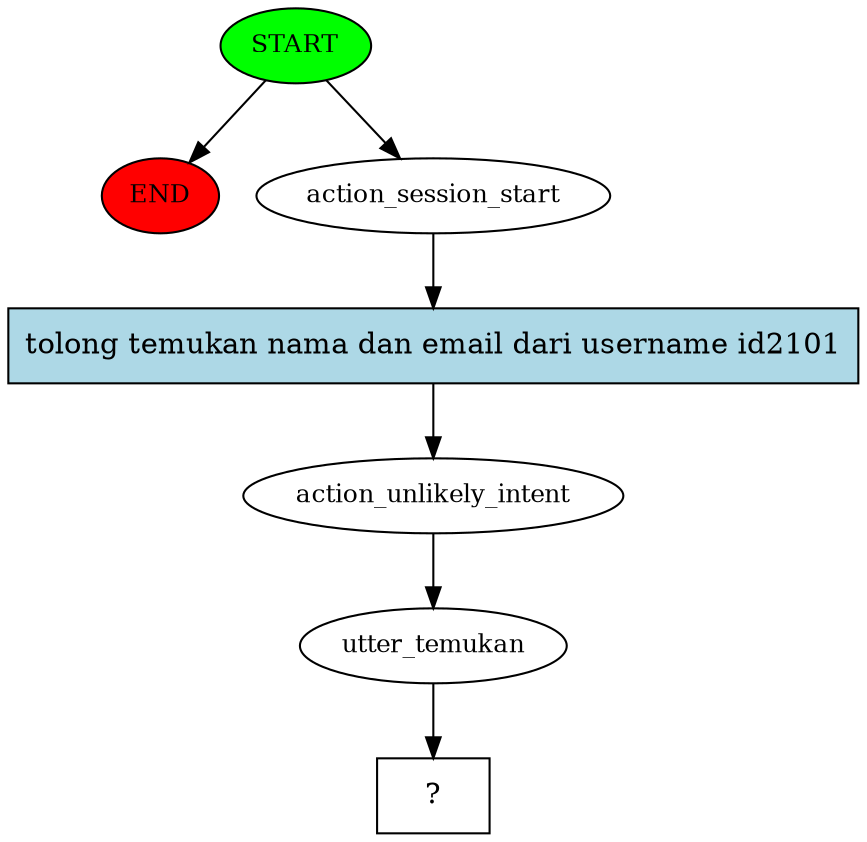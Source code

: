 digraph  {
0 [class="start active", fillcolor=green, fontsize=12, label=START, style=filled];
"-1" [class=end, fillcolor=red, fontsize=12, label=END, style=filled];
1 [class=active, fontsize=12, label=action_session_start];
2 [class=active, fontsize=12, label=action_unlikely_intent];
3 [class=active, fontsize=12, label=utter_temukan];
4 [class="intent dashed active", label="  ?  ", shape=rect];
5 [class="intent active", fillcolor=lightblue, label="tolong temukan nama dan email dari username id2101", shape=rect, style=filled];
0 -> "-1"  [class="", key=NONE, label=""];
0 -> 1  [class=active, key=NONE, label=""];
1 -> 5  [class=active, key=0];
2 -> 3  [class=active, key=NONE, label=""];
3 -> 4  [class=active, key=NONE, label=""];
5 -> 2  [class=active, key=0];
}

